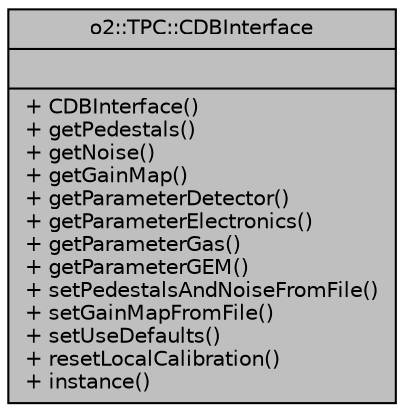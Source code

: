 digraph "o2::TPC::CDBInterface"
{
 // INTERACTIVE_SVG=YES
  bgcolor="transparent";
  edge [fontname="Helvetica",fontsize="10",labelfontname="Helvetica",labelfontsize="10"];
  node [fontname="Helvetica",fontsize="10",shape=record];
  Node1 [label="{o2::TPC::CDBInterface\n||+ CDBInterface()\l+ getPedestals()\l+ getNoise()\l+ getGainMap()\l+ getParameterDetector()\l+ getParameterElectronics()\l+ getParameterGas()\l+ getParameterGEM()\l+ setPedestalsAndNoiseFromFile()\l+ setGainMapFromFile()\l+ setUseDefaults()\l+ resetLocalCalibration()\l+ instance()\l}",height=0.2,width=0.4,color="black", fillcolor="grey75", style="filled" fontcolor="black"];
}
